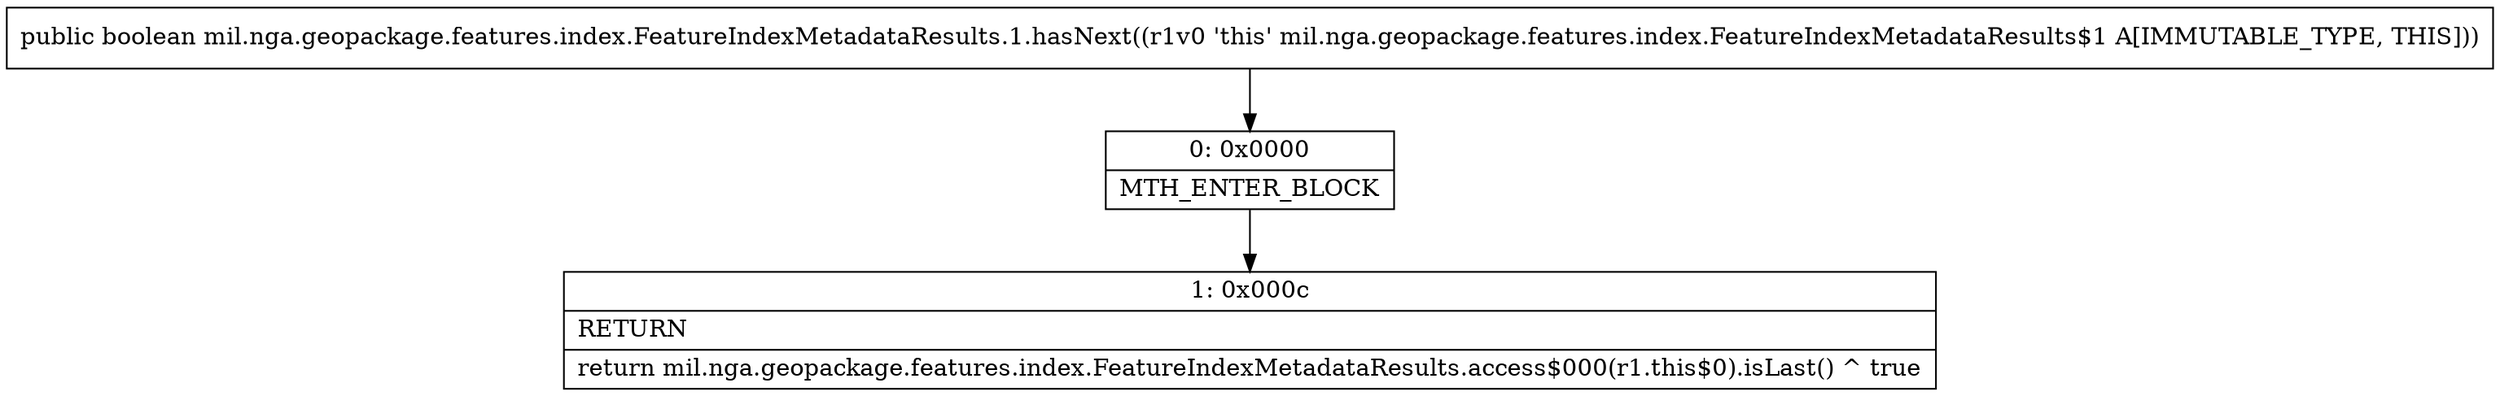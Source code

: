 digraph "CFG formil.nga.geopackage.features.index.FeatureIndexMetadataResults.1.hasNext()Z" {
Node_0 [shape=record,label="{0\:\ 0x0000|MTH_ENTER_BLOCK\l}"];
Node_1 [shape=record,label="{1\:\ 0x000c|RETURN\l|return mil.nga.geopackage.features.index.FeatureIndexMetadataResults.access$000(r1.this$0).isLast() ^ true\l}"];
MethodNode[shape=record,label="{public boolean mil.nga.geopackage.features.index.FeatureIndexMetadataResults.1.hasNext((r1v0 'this' mil.nga.geopackage.features.index.FeatureIndexMetadataResults$1 A[IMMUTABLE_TYPE, THIS])) }"];
MethodNode -> Node_0;
Node_0 -> Node_1;
}

